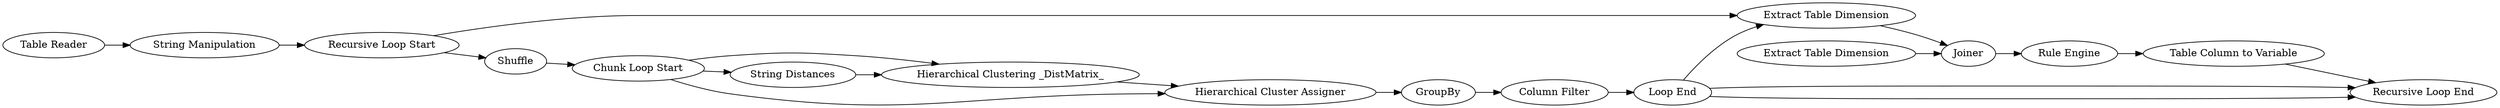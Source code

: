 digraph {
	17 [label="Hierarchical Clustering _DistMatrix_"]
	19 [label="String Distances"]
	20 [label="Hierarchical Cluster Assigner"]
	21 [label=GroupBy]
	25 [label="Chunk Loop Start"]
	27 [label="Loop End"]
	33 [label="Column Filter"]
	35 [label="Recursive Loop Start"]
	36 [label="Recursive Loop End"]
	37 [label="Extract Table Dimension"]
	38 [label="Extract Table Dimension"]
	39 [label=Joiner]
	40 [label="Rule Engine"]
	41 [label="Table Column to Variable"]
	45 [label=Shuffle]
	46 [label="String Manipulation"]
	48 [label="Table Reader"]
	37 -> 39
	38 -> 39
	39 -> 40
	40 -> 41
	17 -> 20
	19 -> 17
	20 -> 21
	21 -> 33
	25 -> 17
	25 -> 19
	25 -> 20
	27 -> 37
	27 -> 36
	27 -> 36
	33 -> 27
	35 -> 37
	35 -> 45
	41 -> 36
	45 -> 25
	46 -> 35
	48 -> 46
	rankdir=LR
}
